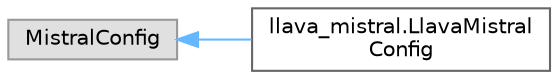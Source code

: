 digraph "Graphical Class Hierarchy"
{
 // LATEX_PDF_SIZE
  bgcolor="transparent";
  edge [fontname=Helvetica,fontsize=10,labelfontname=Helvetica,labelfontsize=10];
  node [fontname=Helvetica,fontsize=10,shape=box,height=0.2,width=0.4];
  rankdir="LR";
  Node0 [id="Node000000",label="MistralConfig",height=0.2,width=0.4,color="grey60", fillcolor="#E0E0E0", style="filled",tooltip=" "];
  Node0 -> Node1 [id="edge20_Node000000_Node000001",dir="back",color="steelblue1",style="solid",tooltip=" "];
  Node1 [id="Node000001",label="llava_mistral.LlavaMistral\lConfig",height=0.2,width=0.4,color="grey40", fillcolor="white", style="filled",URL="$classllava__mistral_1_1_llava_mistral_config.html",tooltip="LLaVA 모델의 Mistral 설정 클래스를 정의"];
}
